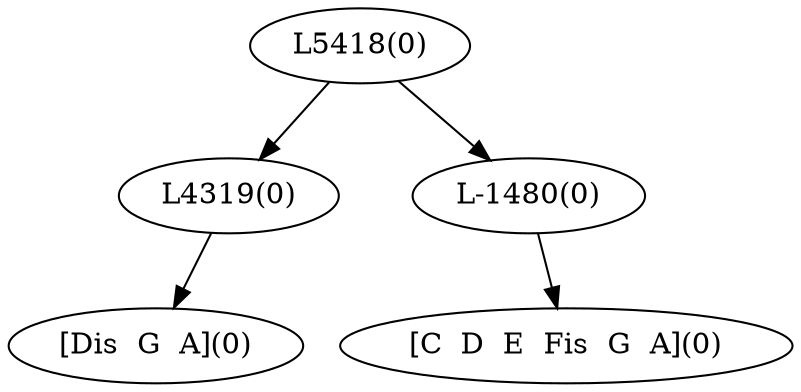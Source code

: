 digraph sample{
"L4319(0)"->"[Dis  G  A](0)"
"L-1480(0)"->"[C  D  E  Fis  G  A](0)"
"L5418(0)"->"L4319(0)"
"L5418(0)"->"L-1480(0)"
{rank = min; "L5418(0)"}
{rank = same; "L4319(0)"; "L-1480(0)";}
{rank = max; "[C  D  E  Fis  G  A](0)"; "[Dis  G  A](0)";}
}